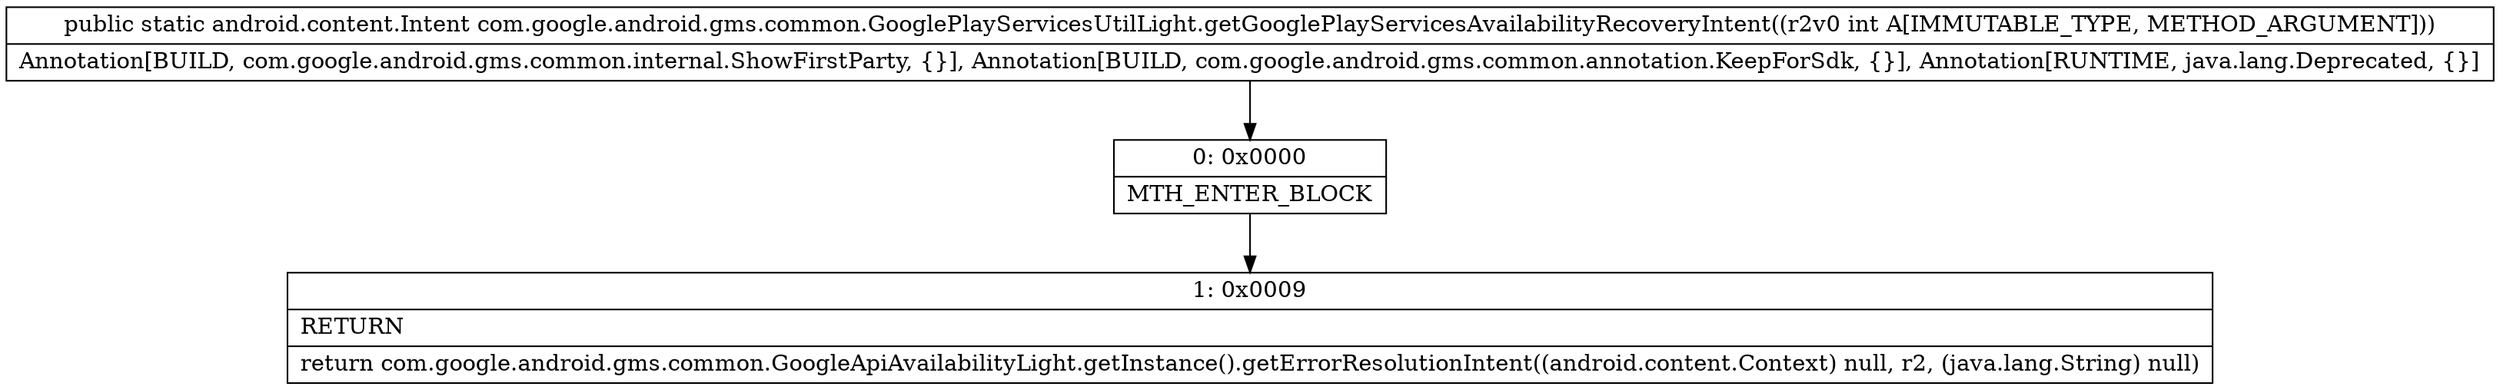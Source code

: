 digraph "CFG forcom.google.android.gms.common.GooglePlayServicesUtilLight.getGooglePlayServicesAvailabilityRecoveryIntent(I)Landroid\/content\/Intent;" {
Node_0 [shape=record,label="{0\:\ 0x0000|MTH_ENTER_BLOCK\l}"];
Node_1 [shape=record,label="{1\:\ 0x0009|RETURN\l|return com.google.android.gms.common.GoogleApiAvailabilityLight.getInstance().getErrorResolutionIntent((android.content.Context) null, r2, (java.lang.String) null)\l}"];
MethodNode[shape=record,label="{public static android.content.Intent com.google.android.gms.common.GooglePlayServicesUtilLight.getGooglePlayServicesAvailabilityRecoveryIntent((r2v0 int A[IMMUTABLE_TYPE, METHOD_ARGUMENT]))  | Annotation[BUILD, com.google.android.gms.common.internal.ShowFirstParty, \{\}], Annotation[BUILD, com.google.android.gms.common.annotation.KeepForSdk, \{\}], Annotation[RUNTIME, java.lang.Deprecated, \{\}]\l}"];
MethodNode -> Node_0;
Node_0 -> Node_1;
}

